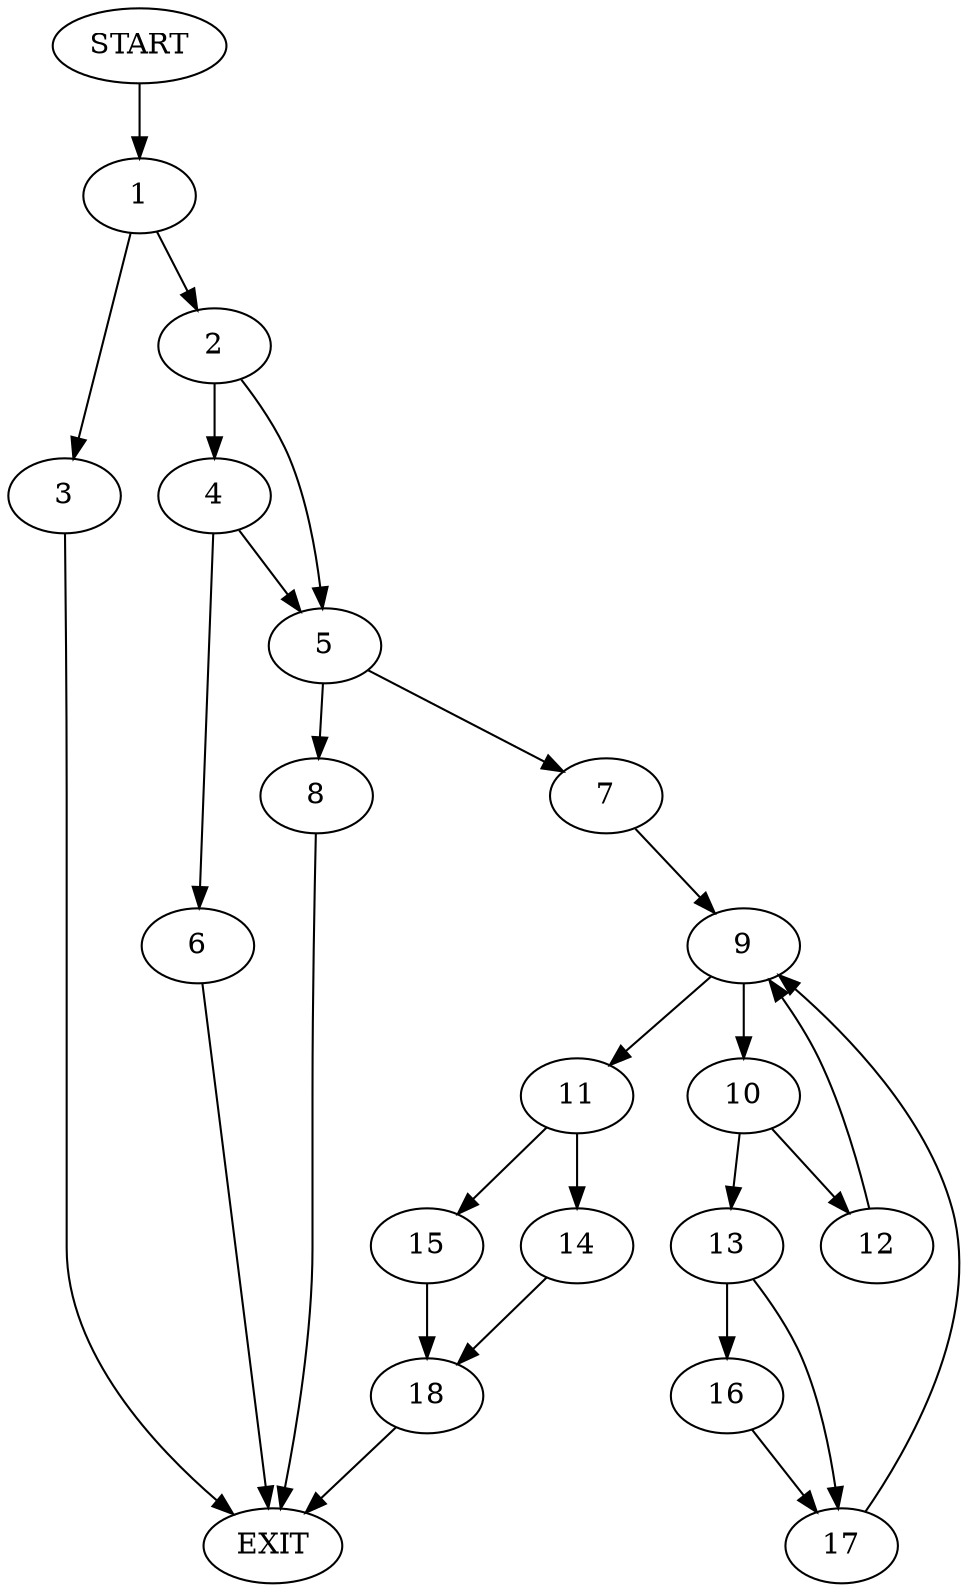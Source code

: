 digraph {
0 [label="START"]
19 [label="EXIT"]
0 -> 1
1 -> 2
1 -> 3
2 -> 4
2 -> 5
3 -> 19
4 -> 6
4 -> 5
5 -> 7
5 -> 8
6 -> 19
7 -> 9
8 -> 19
9 -> 10
9 -> 11
10 -> 12
10 -> 13
11 -> 14
11 -> 15
12 -> 9
13 -> 16
13 -> 17
17 -> 9
16 -> 17
14 -> 18
15 -> 18
18 -> 19
}
